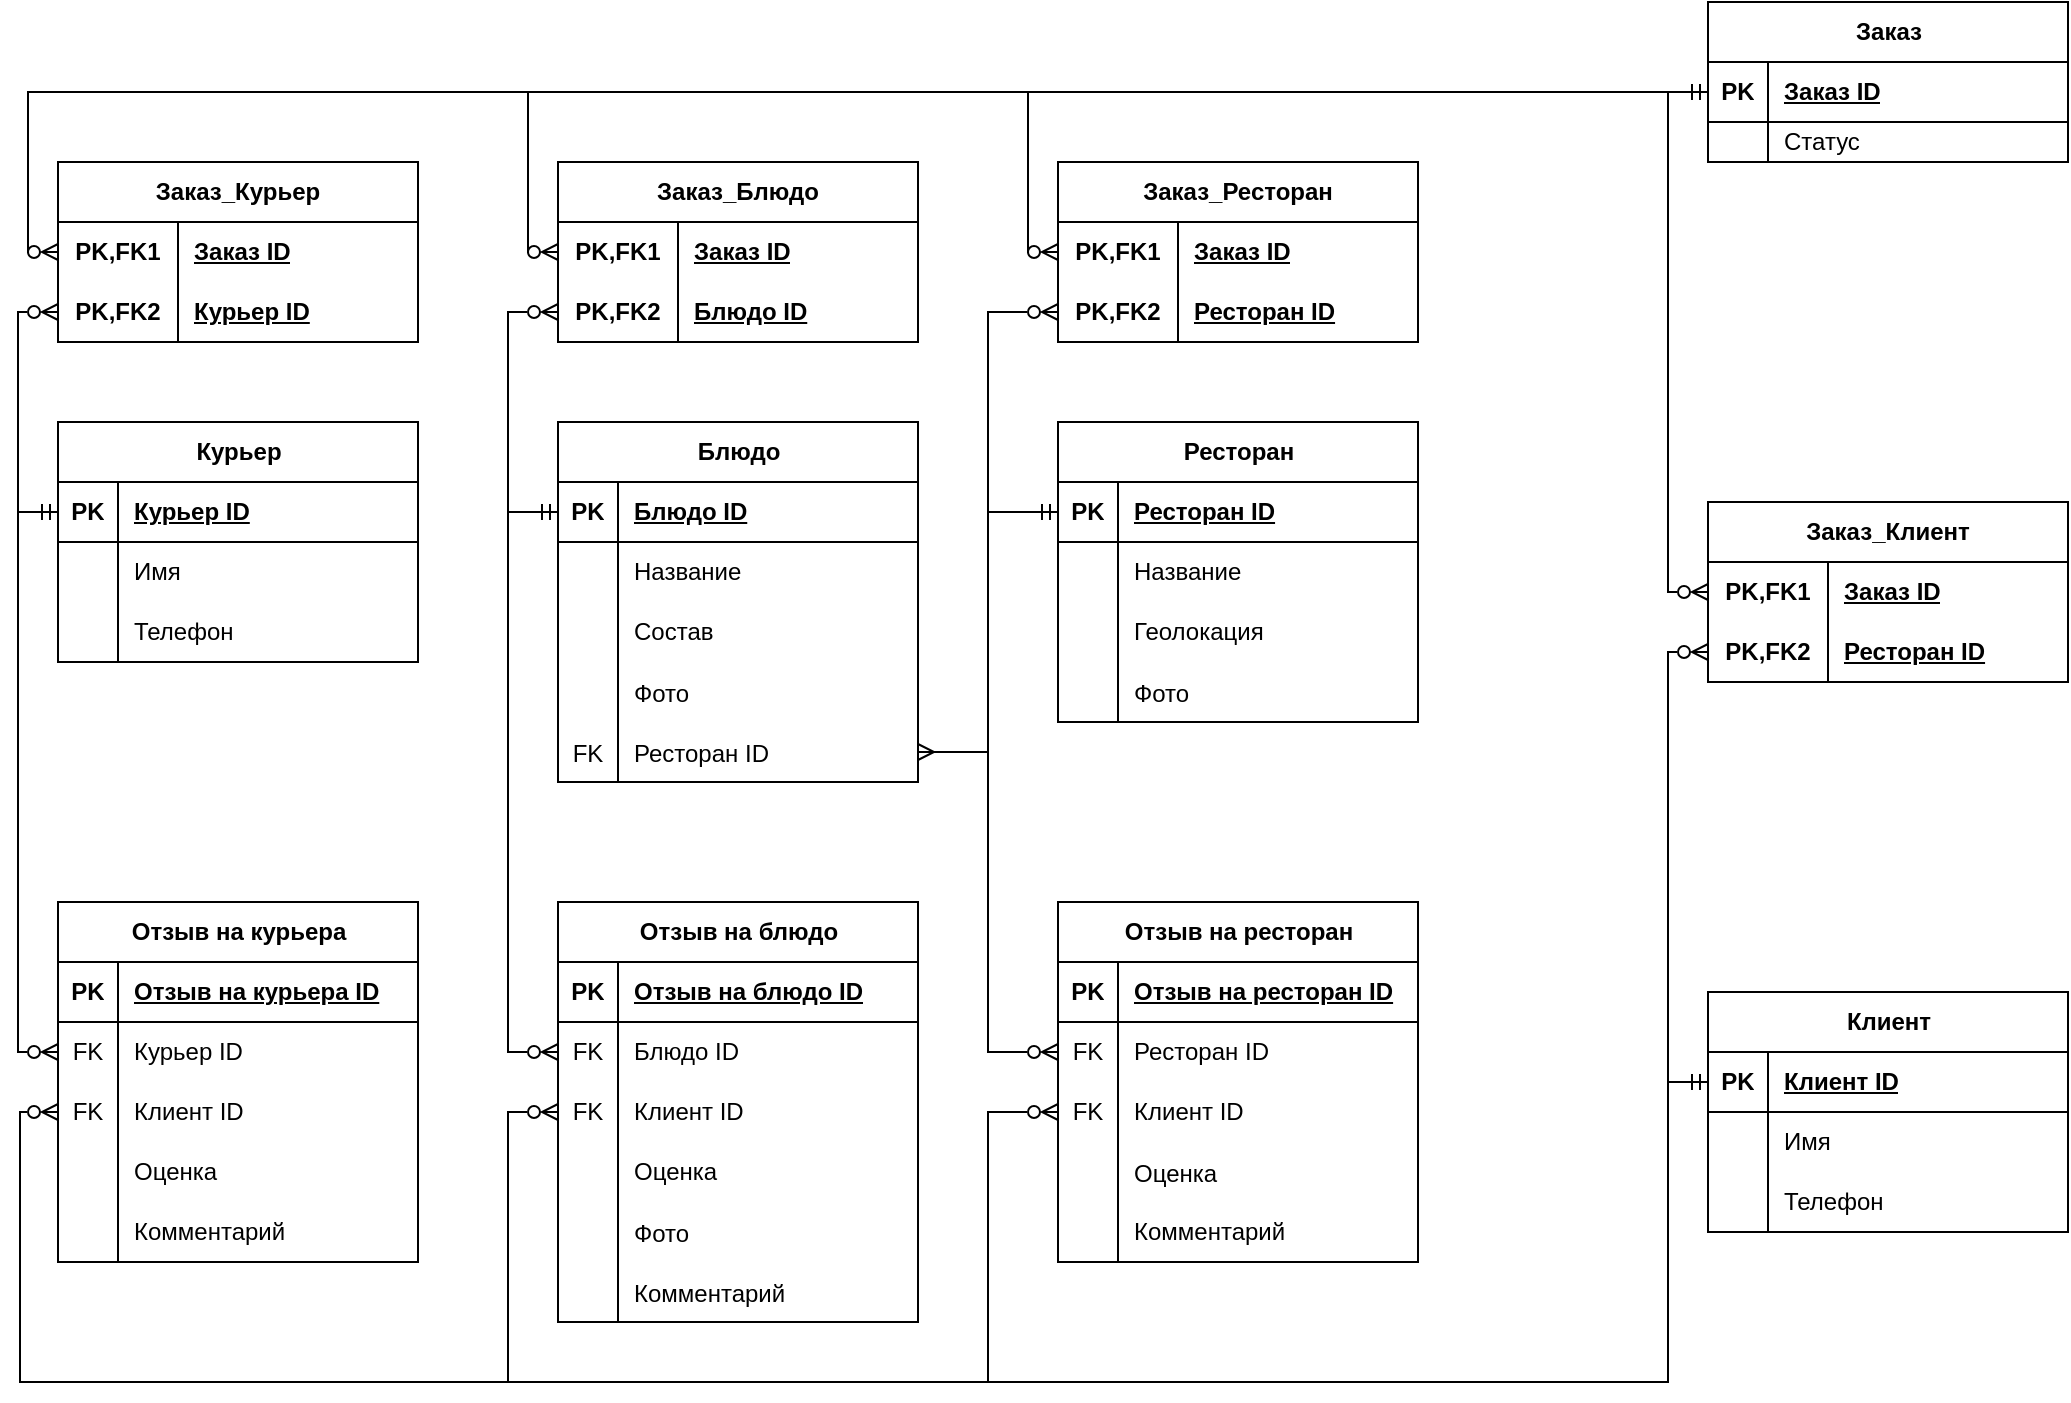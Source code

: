 <mxfile version="24.8.3">
  <diagram name="Page-1" id="Hon-2v7hIfbBx7mo5W0H">
    <mxGraphModel dx="1357" dy="696" grid="1" gridSize="10" guides="1" tooltips="1" connect="1" arrows="1" fold="1" page="1" pageScale="1" pageWidth="850" pageHeight="1100" math="0" shadow="0">
      <root>
        <mxCell id="0" />
        <mxCell id="1" parent="0" />
        <mxCell id="lwvq9yXjSeHKphYVTlio-6" style="edgeStyle=orthogonalEdgeStyle;rounded=0;orthogonalLoop=1;jettySize=auto;html=1;endArrow=ERzeroToMany;endFill=0;startArrow=ERmandOne;startFill=0;entryX=0;entryY=0.5;entryDx=0;entryDy=0;exitX=0;exitY=0.5;exitDx=0;exitDy=0;" parent="1" source="Fh8ir5fyB9EwEvUNNHdN-2" target="Fh8ir5fyB9EwEvUNNHdN-53" edge="1">
          <mxGeometry relative="1" as="geometry">
            <Array as="points">
              <mxPoint x="890" y="730" />
              <mxPoint x="890" y="880" />
              <mxPoint x="310" y="880" />
              <mxPoint x="310" y="745" />
            </Array>
          </mxGeometry>
        </mxCell>
        <mxCell id="lwvq9yXjSeHKphYVTlio-9" style="edgeStyle=orthogonalEdgeStyle;rounded=0;orthogonalLoop=1;jettySize=auto;html=1;startArrow=ERmandOne;startFill=0;endArrow=ERzeroToMany;endFill=0;entryX=0;entryY=0.5;entryDx=0;entryDy=0;exitX=0;exitY=0.5;exitDx=0;exitDy=0;" parent="1" source="Fh8ir5fyB9EwEvUNNHdN-2" target="Fh8ir5fyB9EwEvUNNHdN-105" edge="1">
          <mxGeometry relative="1" as="geometry">
            <Array as="points">
              <mxPoint x="890" y="730" />
              <mxPoint x="890" y="880" />
              <mxPoint x="66" y="880" />
              <mxPoint x="66" y="745" />
            </Array>
          </mxGeometry>
        </mxCell>
        <mxCell id="Fh8ir5fyB9EwEvUNNHdN-1" value="Клиент" style="shape=table;startSize=30;container=1;collapsible=1;childLayout=tableLayout;fixedRows=1;rowLines=0;fontStyle=1;align=center;resizeLast=1;html=1;" parent="1" vertex="1">
          <mxGeometry x="910" y="685" width="180" height="120" as="geometry">
            <mxRectangle x="320" y="720" width="80" height="30" as="alternateBounds" />
          </mxGeometry>
        </mxCell>
        <mxCell id="Fh8ir5fyB9EwEvUNNHdN-2" value="" style="shape=tableRow;horizontal=0;startSize=0;swimlaneHead=0;swimlaneBody=0;fillColor=none;collapsible=0;dropTarget=0;points=[[0,0.5],[1,0.5]];portConstraint=eastwest;top=0;left=0;right=0;bottom=1;" parent="Fh8ir5fyB9EwEvUNNHdN-1" vertex="1">
          <mxGeometry y="30" width="180" height="30" as="geometry" />
        </mxCell>
        <mxCell id="Fh8ir5fyB9EwEvUNNHdN-3" value="PK" style="shape=partialRectangle;connectable=0;fillColor=none;top=0;left=0;bottom=0;right=0;fontStyle=1;overflow=hidden;whiteSpace=wrap;html=1;" parent="Fh8ir5fyB9EwEvUNNHdN-2" vertex="1">
          <mxGeometry width="30" height="30" as="geometry">
            <mxRectangle width="30" height="30" as="alternateBounds" />
          </mxGeometry>
        </mxCell>
        <mxCell id="Fh8ir5fyB9EwEvUNNHdN-4" value="Клиент ID" style="shape=partialRectangle;connectable=0;fillColor=none;top=0;left=0;bottom=0;right=0;align=left;spacingLeft=6;fontStyle=5;overflow=hidden;whiteSpace=wrap;html=1;" parent="Fh8ir5fyB9EwEvUNNHdN-2" vertex="1">
          <mxGeometry x="30" width="150" height="30" as="geometry">
            <mxRectangle width="150" height="30" as="alternateBounds" />
          </mxGeometry>
        </mxCell>
        <mxCell id="Fh8ir5fyB9EwEvUNNHdN-8" value="" style="shape=tableRow;horizontal=0;startSize=0;swimlaneHead=0;swimlaneBody=0;fillColor=none;collapsible=0;dropTarget=0;points=[[0,0.5],[1,0.5]];portConstraint=eastwest;top=0;left=0;right=0;bottom=0;" parent="Fh8ir5fyB9EwEvUNNHdN-1" vertex="1">
          <mxGeometry y="60" width="180" height="30" as="geometry" />
        </mxCell>
        <mxCell id="Fh8ir5fyB9EwEvUNNHdN-9" value="" style="shape=partialRectangle;connectable=0;fillColor=none;top=0;left=0;bottom=0;right=0;editable=1;overflow=hidden;whiteSpace=wrap;html=1;" parent="Fh8ir5fyB9EwEvUNNHdN-8" vertex="1">
          <mxGeometry width="30" height="30" as="geometry">
            <mxRectangle width="30" height="30" as="alternateBounds" />
          </mxGeometry>
        </mxCell>
        <mxCell id="Fh8ir5fyB9EwEvUNNHdN-10" value="Имя" style="shape=partialRectangle;connectable=0;fillColor=none;top=0;left=0;bottom=0;right=0;align=left;spacingLeft=6;overflow=hidden;whiteSpace=wrap;html=1;" parent="Fh8ir5fyB9EwEvUNNHdN-8" vertex="1">
          <mxGeometry x="30" width="150" height="30" as="geometry">
            <mxRectangle width="150" height="30" as="alternateBounds" />
          </mxGeometry>
        </mxCell>
        <mxCell id="Fh8ir5fyB9EwEvUNNHdN-11" value="" style="shape=tableRow;horizontal=0;startSize=0;swimlaneHead=0;swimlaneBody=0;fillColor=none;collapsible=0;dropTarget=0;points=[[0,0.5],[1,0.5]];portConstraint=eastwest;top=0;left=0;right=0;bottom=0;" parent="Fh8ir5fyB9EwEvUNNHdN-1" vertex="1">
          <mxGeometry y="90" width="180" height="30" as="geometry" />
        </mxCell>
        <mxCell id="Fh8ir5fyB9EwEvUNNHdN-12" value="" style="shape=partialRectangle;connectable=0;fillColor=none;top=0;left=0;bottom=0;right=0;editable=1;overflow=hidden;whiteSpace=wrap;html=1;" parent="Fh8ir5fyB9EwEvUNNHdN-11" vertex="1">
          <mxGeometry width="30" height="30" as="geometry">
            <mxRectangle width="30" height="30" as="alternateBounds" />
          </mxGeometry>
        </mxCell>
        <mxCell id="Fh8ir5fyB9EwEvUNNHdN-13" value="Телефон" style="shape=partialRectangle;connectable=0;fillColor=none;top=0;left=0;bottom=0;right=0;align=left;spacingLeft=6;overflow=hidden;whiteSpace=wrap;html=1;" parent="Fh8ir5fyB9EwEvUNNHdN-11" vertex="1">
          <mxGeometry x="30" width="150" height="30" as="geometry">
            <mxRectangle width="150" height="30" as="alternateBounds" />
          </mxGeometry>
        </mxCell>
        <mxCell id="Fh8ir5fyB9EwEvUNNHdN-18" value="Заказ" style="shape=table;startSize=30;container=1;collapsible=1;childLayout=tableLayout;fixedRows=1;rowLines=0;fontStyle=1;align=center;resizeLast=1;html=1;" parent="1" vertex="1">
          <mxGeometry x="910" y="190" width="180" height="80" as="geometry">
            <mxRectangle x="320" y="720" width="80" height="30" as="alternateBounds" />
          </mxGeometry>
        </mxCell>
        <mxCell id="Fh8ir5fyB9EwEvUNNHdN-19" value="" style="shape=tableRow;horizontal=0;startSize=0;swimlaneHead=0;swimlaneBody=0;fillColor=none;collapsible=0;dropTarget=0;points=[[0,0.5],[1,0.5]];portConstraint=eastwest;top=0;left=0;right=0;bottom=1;" parent="Fh8ir5fyB9EwEvUNNHdN-18" vertex="1">
          <mxGeometry y="30" width="180" height="30" as="geometry" />
        </mxCell>
        <mxCell id="Fh8ir5fyB9EwEvUNNHdN-20" value="PK" style="shape=partialRectangle;connectable=0;fillColor=none;top=0;left=0;bottom=0;right=0;fontStyle=1;overflow=hidden;whiteSpace=wrap;html=1;" parent="Fh8ir5fyB9EwEvUNNHdN-19" vertex="1">
          <mxGeometry width="30" height="30" as="geometry">
            <mxRectangle width="30" height="30" as="alternateBounds" />
          </mxGeometry>
        </mxCell>
        <mxCell id="Fh8ir5fyB9EwEvUNNHdN-21" value="Заказ ID" style="shape=partialRectangle;connectable=0;fillColor=none;top=0;left=0;bottom=0;right=0;align=left;spacingLeft=6;fontStyle=5;overflow=hidden;whiteSpace=wrap;html=1;" parent="Fh8ir5fyB9EwEvUNNHdN-19" vertex="1">
          <mxGeometry x="30" width="150" height="30" as="geometry">
            <mxRectangle width="150" height="30" as="alternateBounds" />
          </mxGeometry>
        </mxCell>
        <mxCell id="Fh8ir5fyB9EwEvUNNHdN-25" value="" style="shape=tableRow;horizontal=0;startSize=0;swimlaneHead=0;swimlaneBody=0;fillColor=none;collapsible=0;dropTarget=0;points=[[0,0.5],[1,0.5]];portConstraint=eastwest;top=0;left=0;right=0;bottom=0;" parent="Fh8ir5fyB9EwEvUNNHdN-18" vertex="1">
          <mxGeometry y="60" width="180" height="20" as="geometry" />
        </mxCell>
        <mxCell id="Fh8ir5fyB9EwEvUNNHdN-26" value="" style="shape=partialRectangle;connectable=0;fillColor=none;top=0;left=0;bottom=0;right=0;editable=1;overflow=hidden;whiteSpace=wrap;html=1;" parent="Fh8ir5fyB9EwEvUNNHdN-25" vertex="1">
          <mxGeometry width="30" height="20" as="geometry">
            <mxRectangle width="30" height="20" as="alternateBounds" />
          </mxGeometry>
        </mxCell>
        <mxCell id="Fh8ir5fyB9EwEvUNNHdN-27" value="Статус" style="shape=partialRectangle;connectable=0;fillColor=none;top=0;left=0;bottom=0;right=0;align=left;spacingLeft=6;overflow=hidden;whiteSpace=wrap;html=1;" parent="Fh8ir5fyB9EwEvUNNHdN-25" vertex="1">
          <mxGeometry x="30" width="150" height="20" as="geometry">
            <mxRectangle width="150" height="20" as="alternateBounds" />
          </mxGeometry>
        </mxCell>
        <mxCell id="lwvq9yXjSeHKphYVTlio-4" style="edgeStyle=orthogonalEdgeStyle;rounded=0;orthogonalLoop=1;jettySize=auto;html=1;startArrow=ERmandOne;startFill=0;endArrow=ERzeroToMany;endFill=0;exitX=0;exitY=0.5;exitDx=0;exitDy=0;entryX=0;entryY=0.5;entryDx=0;entryDy=0;" parent="1" source="Fh8ir5fyB9EwEvUNNHdN-33" target="Fh8ir5fyB9EwEvUNNHdN-50" edge="1">
          <mxGeometry relative="1" as="geometry">
            <Array as="points">
              <mxPoint x="310" y="445" />
              <mxPoint x="310" y="715" />
            </Array>
          </mxGeometry>
        </mxCell>
        <mxCell id="Fh8ir5fyB9EwEvUNNHdN-32" value="Блюдо" style="shape=table;startSize=30;container=1;collapsible=1;childLayout=tableLayout;fixedRows=1;rowLines=0;fontStyle=1;align=center;resizeLast=1;html=1;" parent="1" vertex="1">
          <mxGeometry x="335" y="400" width="180" height="180" as="geometry" />
        </mxCell>
        <mxCell id="Fh8ir5fyB9EwEvUNNHdN-33" value="" style="shape=tableRow;horizontal=0;startSize=0;swimlaneHead=0;swimlaneBody=0;fillColor=none;collapsible=0;dropTarget=0;points=[[0,0.5],[1,0.5]];portConstraint=eastwest;top=0;left=0;right=0;bottom=1;" parent="Fh8ir5fyB9EwEvUNNHdN-32" vertex="1">
          <mxGeometry y="30" width="180" height="30" as="geometry" />
        </mxCell>
        <mxCell id="Fh8ir5fyB9EwEvUNNHdN-34" value="PK" style="shape=partialRectangle;connectable=0;fillColor=none;top=0;left=0;bottom=0;right=0;fontStyle=1;overflow=hidden;whiteSpace=wrap;html=1;" parent="Fh8ir5fyB9EwEvUNNHdN-33" vertex="1">
          <mxGeometry width="30" height="30" as="geometry">
            <mxRectangle width="30" height="30" as="alternateBounds" />
          </mxGeometry>
        </mxCell>
        <mxCell id="Fh8ir5fyB9EwEvUNNHdN-35" value="Блюдо ID" style="shape=partialRectangle;connectable=0;fillColor=none;top=0;left=0;bottom=0;right=0;align=left;spacingLeft=6;fontStyle=5;overflow=hidden;whiteSpace=wrap;html=1;" parent="Fh8ir5fyB9EwEvUNNHdN-33" vertex="1">
          <mxGeometry x="30" width="150" height="30" as="geometry">
            <mxRectangle width="150" height="30" as="alternateBounds" />
          </mxGeometry>
        </mxCell>
        <mxCell id="Fh8ir5fyB9EwEvUNNHdN-36" value="" style="shape=tableRow;horizontal=0;startSize=0;swimlaneHead=0;swimlaneBody=0;fillColor=none;collapsible=0;dropTarget=0;points=[[0,0.5],[1,0.5]];portConstraint=eastwest;top=0;left=0;right=0;bottom=0;" parent="Fh8ir5fyB9EwEvUNNHdN-32" vertex="1">
          <mxGeometry y="60" width="180" height="30" as="geometry" />
        </mxCell>
        <mxCell id="Fh8ir5fyB9EwEvUNNHdN-37" value="" style="shape=partialRectangle;connectable=0;fillColor=none;top=0;left=0;bottom=0;right=0;editable=1;overflow=hidden;whiteSpace=wrap;html=1;" parent="Fh8ir5fyB9EwEvUNNHdN-36" vertex="1">
          <mxGeometry width="30" height="30" as="geometry">
            <mxRectangle width="30" height="30" as="alternateBounds" />
          </mxGeometry>
        </mxCell>
        <mxCell id="Fh8ir5fyB9EwEvUNNHdN-38" value="Название" style="shape=partialRectangle;connectable=0;fillColor=none;top=0;left=0;bottom=0;right=0;align=left;spacingLeft=6;overflow=hidden;whiteSpace=wrap;html=1;" parent="Fh8ir5fyB9EwEvUNNHdN-36" vertex="1">
          <mxGeometry x="30" width="150" height="30" as="geometry">
            <mxRectangle width="150" height="30" as="alternateBounds" />
          </mxGeometry>
        </mxCell>
        <mxCell id="Fh8ir5fyB9EwEvUNNHdN-39" value="" style="shape=tableRow;horizontal=0;startSize=0;swimlaneHead=0;swimlaneBody=0;fillColor=none;collapsible=0;dropTarget=0;points=[[0,0.5],[1,0.5]];portConstraint=eastwest;top=0;left=0;right=0;bottom=0;" parent="Fh8ir5fyB9EwEvUNNHdN-32" vertex="1">
          <mxGeometry y="90" width="180" height="30" as="geometry" />
        </mxCell>
        <mxCell id="Fh8ir5fyB9EwEvUNNHdN-40" value="" style="shape=partialRectangle;connectable=0;fillColor=none;top=0;left=0;bottom=0;right=0;editable=1;overflow=hidden;whiteSpace=wrap;html=1;" parent="Fh8ir5fyB9EwEvUNNHdN-39" vertex="1">
          <mxGeometry width="30" height="30" as="geometry">
            <mxRectangle width="30" height="30" as="alternateBounds" />
          </mxGeometry>
        </mxCell>
        <mxCell id="Fh8ir5fyB9EwEvUNNHdN-41" value="Состав" style="shape=partialRectangle;connectable=0;fillColor=none;top=0;left=0;bottom=0;right=0;align=left;spacingLeft=6;overflow=hidden;whiteSpace=wrap;html=1;" parent="Fh8ir5fyB9EwEvUNNHdN-39" vertex="1">
          <mxGeometry x="30" width="150" height="30" as="geometry">
            <mxRectangle width="150" height="30" as="alternateBounds" />
          </mxGeometry>
        </mxCell>
        <mxCell id="lwvq9yXjSeHKphYVTlio-14" value="" style="shape=tableRow;horizontal=0;startSize=0;swimlaneHead=0;swimlaneBody=0;fillColor=none;collapsible=0;dropTarget=0;points=[[0,0.5],[1,0.5]];portConstraint=eastwest;top=0;left=0;right=0;bottom=0;" parent="Fh8ir5fyB9EwEvUNNHdN-32" vertex="1">
          <mxGeometry y="120" width="180" height="30" as="geometry" />
        </mxCell>
        <mxCell id="lwvq9yXjSeHKphYVTlio-15" value="" style="shape=partialRectangle;connectable=0;fillColor=none;top=0;left=0;bottom=0;right=0;editable=1;overflow=hidden;" parent="lwvq9yXjSeHKphYVTlio-14" vertex="1">
          <mxGeometry width="30" height="30" as="geometry">
            <mxRectangle width="30" height="30" as="alternateBounds" />
          </mxGeometry>
        </mxCell>
        <mxCell id="lwvq9yXjSeHKphYVTlio-16" value="Фото" style="shape=partialRectangle;connectable=0;fillColor=none;top=0;left=0;bottom=0;right=0;align=left;spacingLeft=6;overflow=hidden;" parent="lwvq9yXjSeHKphYVTlio-14" vertex="1">
          <mxGeometry x="30" width="150" height="30" as="geometry">
            <mxRectangle width="150" height="30" as="alternateBounds" />
          </mxGeometry>
        </mxCell>
        <mxCell id="Fh8ir5fyB9EwEvUNNHdN-117" value="" style="shape=tableRow;horizontal=0;startSize=0;swimlaneHead=0;swimlaneBody=0;fillColor=none;collapsible=0;dropTarget=0;points=[[0,0.5],[1,0.5]];portConstraint=eastwest;top=0;left=0;right=0;bottom=0;" parent="Fh8ir5fyB9EwEvUNNHdN-32" vertex="1">
          <mxGeometry y="150" width="180" height="30" as="geometry" />
        </mxCell>
        <mxCell id="Fh8ir5fyB9EwEvUNNHdN-118" value="FK" style="shape=partialRectangle;connectable=0;fillColor=none;top=0;left=0;bottom=0;right=0;editable=1;overflow=hidden;" parent="Fh8ir5fyB9EwEvUNNHdN-117" vertex="1">
          <mxGeometry width="30" height="30" as="geometry">
            <mxRectangle width="30" height="30" as="alternateBounds" />
          </mxGeometry>
        </mxCell>
        <mxCell id="Fh8ir5fyB9EwEvUNNHdN-119" value="Ресторан ID" style="shape=partialRectangle;connectable=0;fillColor=none;top=0;left=0;bottom=0;right=0;align=left;spacingLeft=6;overflow=hidden;" parent="Fh8ir5fyB9EwEvUNNHdN-117" vertex="1">
          <mxGeometry x="30" width="150" height="30" as="geometry">
            <mxRectangle width="150" height="30" as="alternateBounds" />
          </mxGeometry>
        </mxCell>
        <mxCell id="Fh8ir5fyB9EwEvUNNHdN-46" value="Отзыв на блюдо" style="shape=table;startSize=30;container=1;collapsible=1;childLayout=tableLayout;fixedRows=1;rowLines=0;fontStyle=1;align=center;resizeLast=1;html=1;" parent="1" vertex="1">
          <mxGeometry x="335" y="640" width="180" height="210" as="geometry" />
        </mxCell>
        <mxCell id="Fh8ir5fyB9EwEvUNNHdN-47" value="" style="shape=tableRow;horizontal=0;startSize=0;swimlaneHead=0;swimlaneBody=0;fillColor=none;collapsible=0;dropTarget=0;points=[[0,0.5],[1,0.5]];portConstraint=eastwest;top=0;left=0;right=0;bottom=1;" parent="Fh8ir5fyB9EwEvUNNHdN-46" vertex="1">
          <mxGeometry y="30" width="180" height="30" as="geometry" />
        </mxCell>
        <mxCell id="Fh8ir5fyB9EwEvUNNHdN-48" value="PK" style="shape=partialRectangle;connectable=0;fillColor=none;top=0;left=0;bottom=0;right=0;fontStyle=1;overflow=hidden;whiteSpace=wrap;html=1;" parent="Fh8ir5fyB9EwEvUNNHdN-47" vertex="1">
          <mxGeometry width="30" height="30" as="geometry">
            <mxRectangle width="30" height="30" as="alternateBounds" />
          </mxGeometry>
        </mxCell>
        <mxCell id="Fh8ir5fyB9EwEvUNNHdN-49" value="Отзыв на блюдо ID" style="shape=partialRectangle;connectable=0;fillColor=none;top=0;left=0;bottom=0;right=0;align=left;spacingLeft=6;fontStyle=5;overflow=hidden;whiteSpace=wrap;html=1;" parent="Fh8ir5fyB9EwEvUNNHdN-47" vertex="1">
          <mxGeometry x="30" width="150" height="30" as="geometry">
            <mxRectangle width="150" height="30" as="alternateBounds" />
          </mxGeometry>
        </mxCell>
        <mxCell id="Fh8ir5fyB9EwEvUNNHdN-50" value="" style="shape=tableRow;horizontal=0;startSize=0;swimlaneHead=0;swimlaneBody=0;fillColor=none;collapsible=0;dropTarget=0;points=[[0,0.5],[1,0.5]];portConstraint=eastwest;top=0;left=0;right=0;bottom=0;" parent="Fh8ir5fyB9EwEvUNNHdN-46" vertex="1">
          <mxGeometry y="60" width="180" height="30" as="geometry" />
        </mxCell>
        <mxCell id="Fh8ir5fyB9EwEvUNNHdN-51" value="FK" style="shape=partialRectangle;connectable=0;fillColor=none;top=0;left=0;bottom=0;right=0;editable=1;overflow=hidden;whiteSpace=wrap;html=1;" parent="Fh8ir5fyB9EwEvUNNHdN-50" vertex="1">
          <mxGeometry width="30" height="30" as="geometry">
            <mxRectangle width="30" height="30" as="alternateBounds" />
          </mxGeometry>
        </mxCell>
        <mxCell id="Fh8ir5fyB9EwEvUNNHdN-52" value="Блюдо ID" style="shape=partialRectangle;connectable=0;fillColor=none;top=0;left=0;bottom=0;right=0;align=left;spacingLeft=6;overflow=hidden;whiteSpace=wrap;html=1;" parent="Fh8ir5fyB9EwEvUNNHdN-50" vertex="1">
          <mxGeometry x="30" width="150" height="30" as="geometry">
            <mxRectangle width="150" height="30" as="alternateBounds" />
          </mxGeometry>
        </mxCell>
        <mxCell id="Fh8ir5fyB9EwEvUNNHdN-53" value="" style="shape=tableRow;horizontal=0;startSize=0;swimlaneHead=0;swimlaneBody=0;fillColor=none;collapsible=0;dropTarget=0;points=[[0,0.5],[1,0.5]];portConstraint=eastwest;top=0;left=0;right=0;bottom=0;" parent="Fh8ir5fyB9EwEvUNNHdN-46" vertex="1">
          <mxGeometry y="90" width="180" height="30" as="geometry" />
        </mxCell>
        <mxCell id="Fh8ir5fyB9EwEvUNNHdN-54" value="FK" style="shape=partialRectangle;connectable=0;fillColor=none;top=0;left=0;bottom=0;right=0;editable=1;overflow=hidden;whiteSpace=wrap;html=1;" parent="Fh8ir5fyB9EwEvUNNHdN-53" vertex="1">
          <mxGeometry width="30" height="30" as="geometry">
            <mxRectangle width="30" height="30" as="alternateBounds" />
          </mxGeometry>
        </mxCell>
        <mxCell id="Fh8ir5fyB9EwEvUNNHdN-55" value="Клиент ID" style="shape=partialRectangle;connectable=0;fillColor=none;top=0;left=0;bottom=0;right=0;align=left;spacingLeft=6;overflow=hidden;whiteSpace=wrap;html=1;" parent="Fh8ir5fyB9EwEvUNNHdN-53" vertex="1">
          <mxGeometry x="30" width="150" height="30" as="geometry">
            <mxRectangle width="150" height="30" as="alternateBounds" />
          </mxGeometry>
        </mxCell>
        <mxCell id="Fh8ir5fyB9EwEvUNNHdN-56" value="" style="shape=tableRow;horizontal=0;startSize=0;swimlaneHead=0;swimlaneBody=0;fillColor=none;collapsible=0;dropTarget=0;points=[[0,0.5],[1,0.5]];portConstraint=eastwest;top=0;left=0;right=0;bottom=0;" parent="Fh8ir5fyB9EwEvUNNHdN-46" vertex="1">
          <mxGeometry y="120" width="180" height="30" as="geometry" />
        </mxCell>
        <mxCell id="Fh8ir5fyB9EwEvUNNHdN-57" value="" style="shape=partialRectangle;connectable=0;fillColor=none;top=0;left=0;bottom=0;right=0;editable=1;overflow=hidden;whiteSpace=wrap;html=1;" parent="Fh8ir5fyB9EwEvUNNHdN-56" vertex="1">
          <mxGeometry width="30" height="30" as="geometry">
            <mxRectangle width="30" height="30" as="alternateBounds" />
          </mxGeometry>
        </mxCell>
        <mxCell id="Fh8ir5fyB9EwEvUNNHdN-58" value="Оценка" style="shape=partialRectangle;connectable=0;fillColor=none;top=0;left=0;bottom=0;right=0;align=left;spacingLeft=6;overflow=hidden;whiteSpace=wrap;html=1;" parent="Fh8ir5fyB9EwEvUNNHdN-56" vertex="1">
          <mxGeometry x="30" width="150" height="30" as="geometry">
            <mxRectangle width="150" height="30" as="alternateBounds" />
          </mxGeometry>
        </mxCell>
        <mxCell id="lwvq9yXjSeHKphYVTlio-23" value="" style="shape=tableRow;horizontal=0;startSize=0;swimlaneHead=0;swimlaneBody=0;fillColor=none;collapsible=0;dropTarget=0;points=[[0,0.5],[1,0.5]];portConstraint=eastwest;top=0;left=0;right=0;bottom=0;" parent="Fh8ir5fyB9EwEvUNNHdN-46" vertex="1">
          <mxGeometry y="150" width="180" height="30" as="geometry" />
        </mxCell>
        <mxCell id="lwvq9yXjSeHKphYVTlio-24" value="" style="shape=partialRectangle;connectable=0;fillColor=none;top=0;left=0;bottom=0;right=0;editable=1;overflow=hidden;" parent="lwvq9yXjSeHKphYVTlio-23" vertex="1">
          <mxGeometry width="30" height="30" as="geometry">
            <mxRectangle width="30" height="30" as="alternateBounds" />
          </mxGeometry>
        </mxCell>
        <mxCell id="lwvq9yXjSeHKphYVTlio-25" value="Фото" style="shape=partialRectangle;connectable=0;fillColor=none;top=0;left=0;bottom=0;right=0;align=left;spacingLeft=6;overflow=hidden;" parent="lwvq9yXjSeHKphYVTlio-23" vertex="1">
          <mxGeometry x="30" width="150" height="30" as="geometry">
            <mxRectangle width="150" height="30" as="alternateBounds" />
          </mxGeometry>
        </mxCell>
        <mxCell id="Fh8ir5fyB9EwEvUNNHdN-113" value="" style="shape=tableRow;horizontal=0;startSize=0;swimlaneHead=0;swimlaneBody=0;fillColor=none;collapsible=0;dropTarget=0;points=[[0,0.5],[1,0.5]];portConstraint=eastwest;top=0;left=0;right=0;bottom=0;" parent="Fh8ir5fyB9EwEvUNNHdN-46" vertex="1">
          <mxGeometry y="180" width="180" height="30" as="geometry" />
        </mxCell>
        <mxCell id="Fh8ir5fyB9EwEvUNNHdN-114" value="" style="shape=partialRectangle;connectable=0;fillColor=none;top=0;left=0;bottom=0;right=0;editable=1;overflow=hidden;" parent="Fh8ir5fyB9EwEvUNNHdN-113" vertex="1">
          <mxGeometry width="30" height="30" as="geometry">
            <mxRectangle width="30" height="30" as="alternateBounds" />
          </mxGeometry>
        </mxCell>
        <mxCell id="Fh8ir5fyB9EwEvUNNHdN-115" value="Комментарий" style="shape=partialRectangle;connectable=0;fillColor=none;top=0;left=0;bottom=0;right=0;align=left;spacingLeft=6;overflow=hidden;" parent="Fh8ir5fyB9EwEvUNNHdN-113" vertex="1">
          <mxGeometry x="30" width="150" height="30" as="geometry">
            <mxRectangle width="150" height="30" as="alternateBounds" />
          </mxGeometry>
        </mxCell>
        <mxCell id="Fh8ir5fyB9EwEvUNNHdN-59" value="Ресторан" style="shape=table;startSize=30;container=1;collapsible=1;childLayout=tableLayout;fixedRows=1;rowLines=0;fontStyle=1;align=center;resizeLast=1;html=1;" parent="1" vertex="1">
          <mxGeometry x="585" y="400" width="180" height="150" as="geometry" />
        </mxCell>
        <mxCell id="Fh8ir5fyB9EwEvUNNHdN-60" value="" style="shape=tableRow;horizontal=0;startSize=0;swimlaneHead=0;swimlaneBody=0;fillColor=none;collapsible=0;dropTarget=0;points=[[0,0.5],[1,0.5]];portConstraint=eastwest;top=0;left=0;right=0;bottom=1;" parent="Fh8ir5fyB9EwEvUNNHdN-59" vertex="1">
          <mxGeometry y="30" width="180" height="30" as="geometry" />
        </mxCell>
        <mxCell id="Fh8ir5fyB9EwEvUNNHdN-61" value="PK" style="shape=partialRectangle;connectable=0;fillColor=none;top=0;left=0;bottom=0;right=0;fontStyle=1;overflow=hidden;whiteSpace=wrap;html=1;" parent="Fh8ir5fyB9EwEvUNNHdN-60" vertex="1">
          <mxGeometry width="30" height="30" as="geometry">
            <mxRectangle width="30" height="30" as="alternateBounds" />
          </mxGeometry>
        </mxCell>
        <mxCell id="Fh8ir5fyB9EwEvUNNHdN-62" value="Ресторан ID" style="shape=partialRectangle;connectable=0;fillColor=none;top=0;left=0;bottom=0;right=0;align=left;spacingLeft=6;fontStyle=5;overflow=hidden;whiteSpace=wrap;html=1;" parent="Fh8ir5fyB9EwEvUNNHdN-60" vertex="1">
          <mxGeometry x="30" width="150" height="30" as="geometry">
            <mxRectangle width="150" height="30" as="alternateBounds" />
          </mxGeometry>
        </mxCell>
        <mxCell id="Fh8ir5fyB9EwEvUNNHdN-63" value="" style="shape=tableRow;horizontal=0;startSize=0;swimlaneHead=0;swimlaneBody=0;fillColor=none;collapsible=0;dropTarget=0;points=[[0,0.5],[1,0.5]];portConstraint=eastwest;top=0;left=0;right=0;bottom=0;" parent="Fh8ir5fyB9EwEvUNNHdN-59" vertex="1">
          <mxGeometry y="60" width="180" height="30" as="geometry" />
        </mxCell>
        <mxCell id="Fh8ir5fyB9EwEvUNNHdN-64" value="" style="shape=partialRectangle;connectable=0;fillColor=none;top=0;left=0;bottom=0;right=0;editable=1;overflow=hidden;whiteSpace=wrap;html=1;" parent="Fh8ir5fyB9EwEvUNNHdN-63" vertex="1">
          <mxGeometry width="30" height="30" as="geometry">
            <mxRectangle width="30" height="30" as="alternateBounds" />
          </mxGeometry>
        </mxCell>
        <mxCell id="Fh8ir5fyB9EwEvUNNHdN-65" value="Название" style="shape=partialRectangle;connectable=0;fillColor=none;top=0;left=0;bottom=0;right=0;align=left;spacingLeft=6;overflow=hidden;whiteSpace=wrap;html=1;" parent="Fh8ir5fyB9EwEvUNNHdN-63" vertex="1">
          <mxGeometry x="30" width="150" height="30" as="geometry">
            <mxRectangle width="150" height="30" as="alternateBounds" />
          </mxGeometry>
        </mxCell>
        <mxCell id="Fh8ir5fyB9EwEvUNNHdN-66" value="" style="shape=tableRow;horizontal=0;startSize=0;swimlaneHead=0;swimlaneBody=0;fillColor=none;collapsible=0;dropTarget=0;points=[[0,0.5],[1,0.5]];portConstraint=eastwest;top=0;left=0;right=0;bottom=0;" parent="Fh8ir5fyB9EwEvUNNHdN-59" vertex="1">
          <mxGeometry y="90" width="180" height="30" as="geometry" />
        </mxCell>
        <mxCell id="Fh8ir5fyB9EwEvUNNHdN-67" value="" style="shape=partialRectangle;connectable=0;fillColor=none;top=0;left=0;bottom=0;right=0;editable=1;overflow=hidden;whiteSpace=wrap;html=1;" parent="Fh8ir5fyB9EwEvUNNHdN-66" vertex="1">
          <mxGeometry width="30" height="30" as="geometry">
            <mxRectangle width="30" height="30" as="alternateBounds" />
          </mxGeometry>
        </mxCell>
        <mxCell id="Fh8ir5fyB9EwEvUNNHdN-68" value="Геолокация" style="shape=partialRectangle;connectable=0;fillColor=none;top=0;left=0;bottom=0;right=0;align=left;spacingLeft=6;overflow=hidden;whiteSpace=wrap;html=1;" parent="Fh8ir5fyB9EwEvUNNHdN-66" vertex="1">
          <mxGeometry x="30" width="150" height="30" as="geometry">
            <mxRectangle width="150" height="30" as="alternateBounds" />
          </mxGeometry>
        </mxCell>
        <mxCell id="lwvq9yXjSeHKphYVTlio-20" value="" style="shape=tableRow;horizontal=0;startSize=0;swimlaneHead=0;swimlaneBody=0;fillColor=none;collapsible=0;dropTarget=0;points=[[0,0.5],[1,0.5]];portConstraint=eastwest;top=0;left=0;right=0;bottom=0;" parent="Fh8ir5fyB9EwEvUNNHdN-59" vertex="1">
          <mxGeometry y="120" width="180" height="30" as="geometry" />
        </mxCell>
        <mxCell id="lwvq9yXjSeHKphYVTlio-21" value="" style="shape=partialRectangle;connectable=0;fillColor=none;top=0;left=0;bottom=0;right=0;editable=1;overflow=hidden;" parent="lwvq9yXjSeHKphYVTlio-20" vertex="1">
          <mxGeometry width="30" height="30" as="geometry">
            <mxRectangle width="30" height="30" as="alternateBounds" />
          </mxGeometry>
        </mxCell>
        <mxCell id="lwvq9yXjSeHKphYVTlio-22" value="Фото" style="shape=partialRectangle;connectable=0;fillColor=none;top=0;left=0;bottom=0;right=0;align=left;spacingLeft=6;overflow=hidden;" parent="lwvq9yXjSeHKphYVTlio-20" vertex="1">
          <mxGeometry x="30" width="150" height="30" as="geometry">
            <mxRectangle width="150" height="30" as="alternateBounds" />
          </mxGeometry>
        </mxCell>
        <mxCell id="Fh8ir5fyB9EwEvUNNHdN-72" value="Отзыв на ресторан" style="shape=table;startSize=30;container=1;collapsible=1;childLayout=tableLayout;fixedRows=1;rowLines=0;fontStyle=1;align=center;resizeLast=1;html=1;" parent="1" vertex="1">
          <mxGeometry x="585" y="640" width="180" height="180" as="geometry" />
        </mxCell>
        <mxCell id="Fh8ir5fyB9EwEvUNNHdN-73" value="" style="shape=tableRow;horizontal=0;startSize=0;swimlaneHead=0;swimlaneBody=0;fillColor=none;collapsible=0;dropTarget=0;points=[[0,0.5],[1,0.5]];portConstraint=eastwest;top=0;left=0;right=0;bottom=1;" parent="Fh8ir5fyB9EwEvUNNHdN-72" vertex="1">
          <mxGeometry y="30" width="180" height="30" as="geometry" />
        </mxCell>
        <mxCell id="Fh8ir5fyB9EwEvUNNHdN-74" value="PK" style="shape=partialRectangle;connectable=0;fillColor=none;top=0;left=0;bottom=0;right=0;fontStyle=1;overflow=hidden;whiteSpace=wrap;html=1;" parent="Fh8ir5fyB9EwEvUNNHdN-73" vertex="1">
          <mxGeometry width="30" height="30" as="geometry">
            <mxRectangle width="30" height="30" as="alternateBounds" />
          </mxGeometry>
        </mxCell>
        <mxCell id="Fh8ir5fyB9EwEvUNNHdN-75" value="&lt;span style=&quot;text-align: center; text-wrap: nowrap;&quot;&gt;Отзыв на ресторан ID&lt;/span&gt;" style="shape=partialRectangle;connectable=0;fillColor=none;top=0;left=0;bottom=0;right=0;align=left;spacingLeft=6;fontStyle=5;overflow=hidden;whiteSpace=wrap;html=1;" parent="Fh8ir5fyB9EwEvUNNHdN-73" vertex="1">
          <mxGeometry x="30" width="150" height="30" as="geometry">
            <mxRectangle width="150" height="30" as="alternateBounds" />
          </mxGeometry>
        </mxCell>
        <mxCell id="Fh8ir5fyB9EwEvUNNHdN-76" value="" style="shape=tableRow;horizontal=0;startSize=0;swimlaneHead=0;swimlaneBody=0;fillColor=none;collapsible=0;dropTarget=0;points=[[0,0.5],[1,0.5]];portConstraint=eastwest;top=0;left=0;right=0;bottom=0;" parent="Fh8ir5fyB9EwEvUNNHdN-72" vertex="1">
          <mxGeometry y="60" width="180" height="30" as="geometry" />
        </mxCell>
        <mxCell id="Fh8ir5fyB9EwEvUNNHdN-77" value="FK" style="shape=partialRectangle;connectable=0;fillColor=none;top=0;left=0;bottom=0;right=0;editable=1;overflow=hidden;whiteSpace=wrap;html=1;" parent="Fh8ir5fyB9EwEvUNNHdN-76" vertex="1">
          <mxGeometry width="30" height="30" as="geometry">
            <mxRectangle width="30" height="30" as="alternateBounds" />
          </mxGeometry>
        </mxCell>
        <mxCell id="Fh8ir5fyB9EwEvUNNHdN-78" value="Ресторан ID" style="shape=partialRectangle;connectable=0;fillColor=none;top=0;left=0;bottom=0;right=0;align=left;spacingLeft=6;overflow=hidden;whiteSpace=wrap;html=1;" parent="Fh8ir5fyB9EwEvUNNHdN-76" vertex="1">
          <mxGeometry x="30" width="150" height="30" as="geometry">
            <mxRectangle width="150" height="30" as="alternateBounds" />
          </mxGeometry>
        </mxCell>
        <mxCell id="Fh8ir5fyB9EwEvUNNHdN-79" value="" style="shape=tableRow;horizontal=0;startSize=0;swimlaneHead=0;swimlaneBody=0;fillColor=none;collapsible=0;dropTarget=0;points=[[0,0.5],[1,0.5]];portConstraint=eastwest;top=0;left=0;right=0;bottom=0;" parent="Fh8ir5fyB9EwEvUNNHdN-72" vertex="1">
          <mxGeometry y="90" width="180" height="30" as="geometry" />
        </mxCell>
        <mxCell id="Fh8ir5fyB9EwEvUNNHdN-80" value="FK" style="shape=partialRectangle;connectable=0;fillColor=none;top=0;left=0;bottom=0;right=0;editable=1;overflow=hidden;whiteSpace=wrap;html=1;" parent="Fh8ir5fyB9EwEvUNNHdN-79" vertex="1">
          <mxGeometry width="30" height="30" as="geometry">
            <mxRectangle width="30" height="30" as="alternateBounds" />
          </mxGeometry>
        </mxCell>
        <mxCell id="Fh8ir5fyB9EwEvUNNHdN-81" value="Клиент ID" style="shape=partialRectangle;connectable=0;fillColor=none;top=0;left=0;bottom=0;right=0;align=left;spacingLeft=6;overflow=hidden;whiteSpace=wrap;html=1;" parent="Fh8ir5fyB9EwEvUNNHdN-79" vertex="1">
          <mxGeometry x="30" width="150" height="30" as="geometry">
            <mxRectangle width="150" height="30" as="alternateBounds" />
          </mxGeometry>
        </mxCell>
        <mxCell id="Fh8ir5fyB9EwEvUNNHdN-136" value="" style="shape=tableRow;horizontal=0;startSize=0;swimlaneHead=0;swimlaneBody=0;fillColor=none;collapsible=0;dropTarget=0;points=[[0,0.5],[1,0.5]];portConstraint=eastwest;top=0;left=0;right=0;bottom=0;" parent="Fh8ir5fyB9EwEvUNNHdN-72" vertex="1">
          <mxGeometry y="120" width="180" height="30" as="geometry" />
        </mxCell>
        <mxCell id="Fh8ir5fyB9EwEvUNNHdN-137" value="" style="shape=partialRectangle;connectable=0;fillColor=none;top=0;left=0;bottom=0;right=0;editable=1;overflow=hidden;" parent="Fh8ir5fyB9EwEvUNNHdN-136" vertex="1">
          <mxGeometry width="30" height="30" as="geometry">
            <mxRectangle width="30" height="30" as="alternateBounds" />
          </mxGeometry>
        </mxCell>
        <mxCell id="Fh8ir5fyB9EwEvUNNHdN-138" value="Оценка" style="shape=partialRectangle;connectable=0;fillColor=none;top=0;left=0;bottom=0;right=0;align=left;spacingLeft=6;overflow=hidden;" parent="Fh8ir5fyB9EwEvUNNHdN-136" vertex="1">
          <mxGeometry x="30" width="150" height="30" as="geometry">
            <mxRectangle width="150" height="30" as="alternateBounds" />
          </mxGeometry>
        </mxCell>
        <mxCell id="Fh8ir5fyB9EwEvUNNHdN-82" value="" style="shape=tableRow;horizontal=0;startSize=0;swimlaneHead=0;swimlaneBody=0;fillColor=none;collapsible=0;dropTarget=0;points=[[0,0.5],[1,0.5]];portConstraint=eastwest;top=0;left=0;right=0;bottom=0;" parent="Fh8ir5fyB9EwEvUNNHdN-72" vertex="1">
          <mxGeometry y="150" width="180" height="30" as="geometry" />
        </mxCell>
        <mxCell id="Fh8ir5fyB9EwEvUNNHdN-83" value="" style="shape=partialRectangle;connectable=0;fillColor=none;top=0;left=0;bottom=0;right=0;editable=1;overflow=hidden;whiteSpace=wrap;html=1;" parent="Fh8ir5fyB9EwEvUNNHdN-82" vertex="1">
          <mxGeometry width="30" height="30" as="geometry">
            <mxRectangle width="30" height="30" as="alternateBounds" />
          </mxGeometry>
        </mxCell>
        <mxCell id="Fh8ir5fyB9EwEvUNNHdN-84" value="Комментарий" style="shape=partialRectangle;connectable=0;fillColor=none;top=0;left=0;bottom=0;right=0;align=left;spacingLeft=6;overflow=hidden;whiteSpace=wrap;html=1;" parent="Fh8ir5fyB9EwEvUNNHdN-82" vertex="1">
          <mxGeometry x="30" width="150" height="30" as="geometry">
            <mxRectangle width="150" height="30" as="alternateBounds" />
          </mxGeometry>
        </mxCell>
        <mxCell id="lwvq9yXjSeHKphYVTlio-3" style="edgeStyle=orthogonalEdgeStyle;rounded=0;orthogonalLoop=1;jettySize=auto;html=1;entryX=0;entryY=0.5;entryDx=0;entryDy=0;endArrow=ERzeroToMany;endFill=0;startArrow=ERmandOne;startFill=0;exitX=0;exitY=0.5;exitDx=0;exitDy=0;" parent="1" source="Fh8ir5fyB9EwEvUNNHdN-86" target="Fh8ir5fyB9EwEvUNNHdN-102" edge="1">
          <mxGeometry relative="1" as="geometry">
            <Array as="points">
              <mxPoint x="65" y="445" />
              <mxPoint x="65" y="715" />
            </Array>
          </mxGeometry>
        </mxCell>
        <mxCell id="lwvq9yXjSeHKphYVTlio-39" style="edgeStyle=orthogonalEdgeStyle;rounded=0;orthogonalLoop=1;jettySize=auto;html=1;startArrow=ERmandOne;startFill=0;endArrow=ERzeroToMany;endFill=0;entryX=0;entryY=0.5;entryDx=0;entryDy=0;exitX=0;exitY=0.5;exitDx=0;exitDy=0;" parent="1" source="Fh8ir5fyB9EwEvUNNHdN-86" target="lwvq9yXjSeHKphYVTlio-30" edge="1">
          <mxGeometry relative="1" as="geometry" />
        </mxCell>
        <mxCell id="Fh8ir5fyB9EwEvUNNHdN-85" value="Курьер" style="shape=table;startSize=30;container=1;collapsible=1;childLayout=tableLayout;fixedRows=1;rowLines=0;fontStyle=1;align=center;resizeLast=1;html=1;" parent="1" vertex="1">
          <mxGeometry x="85" y="400" width="180" height="120.0" as="geometry" />
        </mxCell>
        <mxCell id="Fh8ir5fyB9EwEvUNNHdN-86" value="" style="shape=tableRow;horizontal=0;startSize=0;swimlaneHead=0;swimlaneBody=0;fillColor=none;collapsible=0;dropTarget=0;points=[[0,0.5],[1,0.5]];portConstraint=eastwest;top=0;left=0;right=0;bottom=1;" parent="Fh8ir5fyB9EwEvUNNHdN-85" vertex="1">
          <mxGeometry y="30" width="180" height="30" as="geometry" />
        </mxCell>
        <mxCell id="Fh8ir5fyB9EwEvUNNHdN-87" value="PK" style="shape=partialRectangle;connectable=0;fillColor=none;top=0;left=0;bottom=0;right=0;fontStyle=1;overflow=hidden;whiteSpace=wrap;html=1;" parent="Fh8ir5fyB9EwEvUNNHdN-86" vertex="1">
          <mxGeometry width="30" height="30" as="geometry">
            <mxRectangle width="30" height="30" as="alternateBounds" />
          </mxGeometry>
        </mxCell>
        <mxCell id="Fh8ir5fyB9EwEvUNNHdN-88" value="Курьер ID" style="shape=partialRectangle;connectable=0;fillColor=none;top=0;left=0;bottom=0;right=0;align=left;spacingLeft=6;fontStyle=5;overflow=hidden;whiteSpace=wrap;html=1;" parent="Fh8ir5fyB9EwEvUNNHdN-86" vertex="1">
          <mxGeometry x="30" width="150" height="30" as="geometry">
            <mxRectangle width="150" height="30" as="alternateBounds" />
          </mxGeometry>
        </mxCell>
        <mxCell id="Fh8ir5fyB9EwEvUNNHdN-89" value="" style="shape=tableRow;horizontal=0;startSize=0;swimlaneHead=0;swimlaneBody=0;fillColor=none;collapsible=0;dropTarget=0;points=[[0,0.5],[1,0.5]];portConstraint=eastwest;top=0;left=0;right=0;bottom=0;" parent="Fh8ir5fyB9EwEvUNNHdN-85" vertex="1">
          <mxGeometry y="60" width="180" height="30" as="geometry" />
        </mxCell>
        <mxCell id="Fh8ir5fyB9EwEvUNNHdN-90" value="" style="shape=partialRectangle;connectable=0;fillColor=none;top=0;left=0;bottom=0;right=0;editable=1;overflow=hidden;whiteSpace=wrap;html=1;" parent="Fh8ir5fyB9EwEvUNNHdN-89" vertex="1">
          <mxGeometry width="30" height="30" as="geometry">
            <mxRectangle width="30" height="30" as="alternateBounds" />
          </mxGeometry>
        </mxCell>
        <mxCell id="Fh8ir5fyB9EwEvUNNHdN-91" value="Имя" style="shape=partialRectangle;connectable=0;fillColor=none;top=0;left=0;bottom=0;right=0;align=left;spacingLeft=6;overflow=hidden;whiteSpace=wrap;html=1;" parent="Fh8ir5fyB9EwEvUNNHdN-89" vertex="1">
          <mxGeometry x="30" width="150" height="30" as="geometry">
            <mxRectangle width="150" height="30" as="alternateBounds" />
          </mxGeometry>
        </mxCell>
        <mxCell id="Fh8ir5fyB9EwEvUNNHdN-92" value="" style="shape=tableRow;horizontal=0;startSize=0;swimlaneHead=0;swimlaneBody=0;fillColor=none;collapsible=0;dropTarget=0;points=[[0,0.5],[1,0.5]];portConstraint=eastwest;top=0;left=0;right=0;bottom=0;" parent="Fh8ir5fyB9EwEvUNNHdN-85" vertex="1">
          <mxGeometry y="90" width="180" height="30" as="geometry" />
        </mxCell>
        <mxCell id="Fh8ir5fyB9EwEvUNNHdN-93" value="" style="shape=partialRectangle;connectable=0;fillColor=none;top=0;left=0;bottom=0;right=0;editable=1;overflow=hidden;whiteSpace=wrap;html=1;" parent="Fh8ir5fyB9EwEvUNNHdN-92" vertex="1">
          <mxGeometry width="30" height="30" as="geometry">
            <mxRectangle width="30" height="30" as="alternateBounds" />
          </mxGeometry>
        </mxCell>
        <mxCell id="Fh8ir5fyB9EwEvUNNHdN-94" value="Телефон" style="shape=partialRectangle;connectable=0;fillColor=none;top=0;left=0;bottom=0;right=0;align=left;spacingLeft=6;overflow=hidden;whiteSpace=wrap;html=1;" parent="Fh8ir5fyB9EwEvUNNHdN-92" vertex="1">
          <mxGeometry x="30" width="150" height="30" as="geometry">
            <mxRectangle width="150" height="30" as="alternateBounds" />
          </mxGeometry>
        </mxCell>
        <mxCell id="Fh8ir5fyB9EwEvUNNHdN-98" value="Отзыв на курьера" style="shape=table;startSize=30;container=1;collapsible=1;childLayout=tableLayout;fixedRows=1;rowLines=0;fontStyle=1;align=center;resizeLast=1;html=1;" parent="1" vertex="1">
          <mxGeometry x="85" y="640" width="180" height="180" as="geometry" />
        </mxCell>
        <mxCell id="Fh8ir5fyB9EwEvUNNHdN-99" value="" style="shape=tableRow;horizontal=0;startSize=0;swimlaneHead=0;swimlaneBody=0;fillColor=none;collapsible=0;dropTarget=0;points=[[0,0.5],[1,0.5]];portConstraint=eastwest;top=0;left=0;right=0;bottom=1;" parent="Fh8ir5fyB9EwEvUNNHdN-98" vertex="1">
          <mxGeometry y="30" width="180" height="30" as="geometry" />
        </mxCell>
        <mxCell id="Fh8ir5fyB9EwEvUNNHdN-100" value="PK" style="shape=partialRectangle;connectable=0;fillColor=none;top=0;left=0;bottom=0;right=0;fontStyle=1;overflow=hidden;whiteSpace=wrap;html=1;" parent="Fh8ir5fyB9EwEvUNNHdN-99" vertex="1">
          <mxGeometry width="30" height="30" as="geometry">
            <mxRectangle width="30" height="30" as="alternateBounds" />
          </mxGeometry>
        </mxCell>
        <mxCell id="Fh8ir5fyB9EwEvUNNHdN-101" value="Отзыв на курьера ID" style="shape=partialRectangle;connectable=0;fillColor=none;top=0;left=0;bottom=0;right=0;align=left;spacingLeft=6;fontStyle=5;overflow=hidden;whiteSpace=wrap;html=1;" parent="Fh8ir5fyB9EwEvUNNHdN-99" vertex="1">
          <mxGeometry x="30" width="150" height="30" as="geometry">
            <mxRectangle width="150" height="30" as="alternateBounds" />
          </mxGeometry>
        </mxCell>
        <mxCell id="Fh8ir5fyB9EwEvUNNHdN-102" value="" style="shape=tableRow;horizontal=0;startSize=0;swimlaneHead=0;swimlaneBody=0;fillColor=none;collapsible=0;dropTarget=0;points=[[0,0.5],[1,0.5]];portConstraint=eastwest;top=0;left=0;right=0;bottom=0;" parent="Fh8ir5fyB9EwEvUNNHdN-98" vertex="1">
          <mxGeometry y="60" width="180" height="30" as="geometry" />
        </mxCell>
        <mxCell id="Fh8ir5fyB9EwEvUNNHdN-103" value="FK" style="shape=partialRectangle;connectable=0;fillColor=none;top=0;left=0;bottom=0;right=0;editable=1;overflow=hidden;whiteSpace=wrap;html=1;" parent="Fh8ir5fyB9EwEvUNNHdN-102" vertex="1">
          <mxGeometry width="30" height="30" as="geometry">
            <mxRectangle width="30" height="30" as="alternateBounds" />
          </mxGeometry>
        </mxCell>
        <mxCell id="Fh8ir5fyB9EwEvUNNHdN-104" value="Курьер ID" style="shape=partialRectangle;connectable=0;fillColor=none;top=0;left=0;bottom=0;right=0;align=left;spacingLeft=6;overflow=hidden;whiteSpace=wrap;html=1;" parent="Fh8ir5fyB9EwEvUNNHdN-102" vertex="1">
          <mxGeometry x="30" width="150" height="30" as="geometry">
            <mxRectangle width="150" height="30" as="alternateBounds" />
          </mxGeometry>
        </mxCell>
        <mxCell id="Fh8ir5fyB9EwEvUNNHdN-105" value="" style="shape=tableRow;horizontal=0;startSize=0;swimlaneHead=0;swimlaneBody=0;fillColor=none;collapsible=0;dropTarget=0;points=[[0,0.5],[1,0.5]];portConstraint=eastwest;top=0;left=0;right=0;bottom=0;" parent="Fh8ir5fyB9EwEvUNNHdN-98" vertex="1">
          <mxGeometry y="90" width="180" height="30" as="geometry" />
        </mxCell>
        <mxCell id="Fh8ir5fyB9EwEvUNNHdN-106" value="FK" style="shape=partialRectangle;connectable=0;fillColor=none;top=0;left=0;bottom=0;right=0;editable=1;overflow=hidden;whiteSpace=wrap;html=1;" parent="Fh8ir5fyB9EwEvUNNHdN-105" vertex="1">
          <mxGeometry width="30" height="30" as="geometry">
            <mxRectangle width="30" height="30" as="alternateBounds" />
          </mxGeometry>
        </mxCell>
        <mxCell id="Fh8ir5fyB9EwEvUNNHdN-107" value="Клиент ID" style="shape=partialRectangle;connectable=0;fillColor=none;top=0;left=0;bottom=0;right=0;align=left;spacingLeft=6;overflow=hidden;whiteSpace=wrap;html=1;" parent="Fh8ir5fyB9EwEvUNNHdN-105" vertex="1">
          <mxGeometry x="30" width="150" height="30" as="geometry">
            <mxRectangle width="150" height="30" as="alternateBounds" />
          </mxGeometry>
        </mxCell>
        <mxCell id="Fh8ir5fyB9EwEvUNNHdN-108" value="" style="shape=tableRow;horizontal=0;startSize=0;swimlaneHead=0;swimlaneBody=0;fillColor=none;collapsible=0;dropTarget=0;points=[[0,0.5],[1,0.5]];portConstraint=eastwest;top=0;left=0;right=0;bottom=0;" parent="Fh8ir5fyB9EwEvUNNHdN-98" vertex="1">
          <mxGeometry y="120" width="180" height="30" as="geometry" />
        </mxCell>
        <mxCell id="Fh8ir5fyB9EwEvUNNHdN-109" value="" style="shape=partialRectangle;connectable=0;fillColor=none;top=0;left=0;bottom=0;right=0;editable=1;overflow=hidden;whiteSpace=wrap;html=1;" parent="Fh8ir5fyB9EwEvUNNHdN-108" vertex="1">
          <mxGeometry width="30" height="30" as="geometry">
            <mxRectangle width="30" height="30" as="alternateBounds" />
          </mxGeometry>
        </mxCell>
        <mxCell id="Fh8ir5fyB9EwEvUNNHdN-110" value="Оценка" style="shape=partialRectangle;connectable=0;fillColor=none;top=0;left=0;bottom=0;right=0;align=left;spacingLeft=6;overflow=hidden;whiteSpace=wrap;html=1;" parent="Fh8ir5fyB9EwEvUNNHdN-108" vertex="1">
          <mxGeometry x="30" width="150" height="30" as="geometry">
            <mxRectangle width="150" height="30" as="alternateBounds" />
          </mxGeometry>
        </mxCell>
        <mxCell id="Fh8ir5fyB9EwEvUNNHdN-139" value="" style="shape=tableRow;horizontal=0;startSize=0;swimlaneHead=0;swimlaneBody=0;fillColor=none;collapsible=0;dropTarget=0;points=[[0,0.5],[1,0.5]];portConstraint=eastwest;top=0;left=0;right=0;bottom=0;" parent="Fh8ir5fyB9EwEvUNNHdN-98" vertex="1">
          <mxGeometry y="150" width="180" height="30" as="geometry" />
        </mxCell>
        <mxCell id="Fh8ir5fyB9EwEvUNNHdN-140" value="" style="shape=partialRectangle;connectable=0;fillColor=none;top=0;left=0;bottom=0;right=0;fontStyle=0;overflow=hidden;whiteSpace=wrap;html=1;" parent="Fh8ir5fyB9EwEvUNNHdN-139" vertex="1">
          <mxGeometry width="30" height="30" as="geometry">
            <mxRectangle width="30" height="30" as="alternateBounds" />
          </mxGeometry>
        </mxCell>
        <mxCell id="Fh8ir5fyB9EwEvUNNHdN-141" value="Комментарий" style="shape=partialRectangle;connectable=0;fillColor=none;top=0;left=0;bottom=0;right=0;align=left;spacingLeft=6;fontStyle=0;overflow=hidden;whiteSpace=wrap;html=1;" parent="Fh8ir5fyB9EwEvUNNHdN-139" vertex="1">
          <mxGeometry x="30" width="150" height="30" as="geometry">
            <mxRectangle width="150" height="30" as="alternateBounds" />
          </mxGeometry>
        </mxCell>
        <mxCell id="lwvq9yXjSeHKphYVTlio-5" style="edgeStyle=orthogonalEdgeStyle;rounded=0;orthogonalLoop=1;jettySize=auto;html=1;startArrow=ERmandOne;startFill=0;endArrow=ERzeroToMany;endFill=0;entryX=0;entryY=0.5;entryDx=0;entryDy=0;exitX=0;exitY=0.5;exitDx=0;exitDy=0;" parent="1" source="Fh8ir5fyB9EwEvUNNHdN-60" target="Fh8ir5fyB9EwEvUNNHdN-76" edge="1">
          <mxGeometry relative="1" as="geometry">
            <mxPoint x="675" y="560" as="sourcePoint" />
            <mxPoint x="675" y="635" as="targetPoint" />
            <Array as="points">
              <mxPoint x="550" y="445" />
              <mxPoint x="550" y="715" />
            </Array>
          </mxGeometry>
        </mxCell>
        <mxCell id="lwvq9yXjSeHKphYVTlio-7" style="edgeStyle=orthogonalEdgeStyle;rounded=0;orthogonalLoop=1;jettySize=auto;html=1;endArrow=ERzeroToMany;endFill=0;startArrow=ERmandOne;startFill=0;entryX=0;entryY=0.5;entryDx=0;entryDy=0;exitX=0;exitY=0.5;exitDx=0;exitDy=0;" parent="1" source="Fh8ir5fyB9EwEvUNNHdN-2" target="Fh8ir5fyB9EwEvUNNHdN-79" edge="1">
          <mxGeometry relative="1" as="geometry">
            <mxPoint x="1060" y="910" as="sourcePoint" />
            <mxPoint x="435" y="830" as="targetPoint" />
            <Array as="points">
              <mxPoint x="890" y="730" />
              <mxPoint x="890" y="880" />
              <mxPoint x="550" y="880" />
              <mxPoint x="550" y="745" />
            </Array>
          </mxGeometry>
        </mxCell>
        <mxCell id="lwvq9yXjSeHKphYVTlio-13" style="edgeStyle=orthogonalEdgeStyle;rounded=0;orthogonalLoop=1;jettySize=auto;html=1;startArrow=ERmany;startFill=0;endArrow=ERmandOne;endFill=0;exitX=1;exitY=0.5;exitDx=0;exitDy=0;entryX=0;entryY=0.5;entryDx=0;entryDy=0;" parent="1" source="Fh8ir5fyB9EwEvUNNHdN-117" target="Fh8ir5fyB9EwEvUNNHdN-60" edge="1">
          <mxGeometry relative="1" as="geometry" />
        </mxCell>
        <mxCell id="lwvq9yXjSeHKphYVTlio-26" value="Заказ_Курьер" style="shape=table;startSize=30;container=1;collapsible=1;childLayout=tableLayout;fixedRows=1;rowLines=0;fontStyle=1;align=center;resizeLast=1;html=1;whiteSpace=wrap;" parent="1" vertex="1">
          <mxGeometry x="85" y="270" width="180" height="90" as="geometry" />
        </mxCell>
        <mxCell id="lwvq9yXjSeHKphYVTlio-27" value="" style="shape=tableRow;horizontal=0;startSize=0;swimlaneHead=0;swimlaneBody=0;fillColor=none;collapsible=0;dropTarget=0;points=[[0,0.5],[1,0.5]];portConstraint=eastwest;top=0;left=0;right=0;bottom=0;html=1;" parent="lwvq9yXjSeHKphYVTlio-26" vertex="1">
          <mxGeometry y="30" width="180" height="30" as="geometry" />
        </mxCell>
        <mxCell id="lwvq9yXjSeHKphYVTlio-28" value="PK,FK1" style="shape=partialRectangle;connectable=0;fillColor=none;top=0;left=0;bottom=0;right=0;fontStyle=1;overflow=hidden;html=1;whiteSpace=wrap;" parent="lwvq9yXjSeHKphYVTlio-27" vertex="1">
          <mxGeometry width="60" height="30" as="geometry">
            <mxRectangle width="60" height="30" as="alternateBounds" />
          </mxGeometry>
        </mxCell>
        <mxCell id="lwvq9yXjSeHKphYVTlio-29" value="Заказ ID" style="shape=partialRectangle;connectable=0;fillColor=none;top=0;left=0;bottom=0;right=0;align=left;spacingLeft=6;fontStyle=5;overflow=hidden;html=1;whiteSpace=wrap;" parent="lwvq9yXjSeHKphYVTlio-27" vertex="1">
          <mxGeometry x="60" width="120" height="30" as="geometry">
            <mxRectangle width="120" height="30" as="alternateBounds" />
          </mxGeometry>
        </mxCell>
        <mxCell id="lwvq9yXjSeHKphYVTlio-30" value="" style="shape=tableRow;horizontal=0;startSize=0;swimlaneHead=0;swimlaneBody=0;fillColor=none;collapsible=0;dropTarget=0;points=[[0,0.5],[1,0.5]];portConstraint=eastwest;top=0;left=0;right=0;bottom=1;html=1;" parent="lwvq9yXjSeHKphYVTlio-26" vertex="1">
          <mxGeometry y="60" width="180" height="30" as="geometry" />
        </mxCell>
        <mxCell id="lwvq9yXjSeHKphYVTlio-31" value="PK,FK2" style="shape=partialRectangle;connectable=0;fillColor=none;top=0;left=0;bottom=0;right=0;fontStyle=1;overflow=hidden;html=1;whiteSpace=wrap;" parent="lwvq9yXjSeHKphYVTlio-30" vertex="1">
          <mxGeometry width="60" height="30" as="geometry">
            <mxRectangle width="60" height="30" as="alternateBounds" />
          </mxGeometry>
        </mxCell>
        <mxCell id="lwvq9yXjSeHKphYVTlio-32" value="Курьер ID" style="shape=partialRectangle;connectable=0;fillColor=none;top=0;left=0;bottom=0;right=0;align=left;spacingLeft=6;fontStyle=5;overflow=hidden;html=1;whiteSpace=wrap;" parent="lwvq9yXjSeHKphYVTlio-30" vertex="1">
          <mxGeometry x="60" width="120" height="30" as="geometry">
            <mxRectangle width="120" height="30" as="alternateBounds" />
          </mxGeometry>
        </mxCell>
        <mxCell id="lwvq9yXjSeHKphYVTlio-40" style="edgeStyle=orthogonalEdgeStyle;rounded=0;orthogonalLoop=1;jettySize=auto;html=1;startArrow=ERmandOne;startFill=0;endArrow=ERzeroToMany;endFill=0;entryX=0;entryY=0.5;entryDx=0;entryDy=0;exitX=0;exitY=0.5;exitDx=0;exitDy=0;" parent="1" source="Fh8ir5fyB9EwEvUNNHdN-19" target="lwvq9yXjSeHKphYVTlio-27" edge="1">
          <mxGeometry relative="1" as="geometry">
            <mxPoint x="185" y="430" as="sourcePoint" />
            <mxPoint x="185" y="370" as="targetPoint" />
            <Array as="points">
              <mxPoint x="70" y="235" />
              <mxPoint x="70" y="315" />
            </Array>
          </mxGeometry>
        </mxCell>
        <mxCell id="lwvq9yXjSeHKphYVTlio-42" style="edgeStyle=orthogonalEdgeStyle;rounded=0;orthogonalLoop=1;jettySize=auto;html=1;startArrow=ERmandOne;startFill=0;endArrow=ERzeroToMany;endFill=0;entryX=0;entryY=0.5;entryDx=0;entryDy=0;exitX=0;exitY=0.5;exitDx=0;exitDy=0;" parent="1" target="lwvq9yXjSeHKphYVTlio-47" edge="1" source="Fh8ir5fyB9EwEvUNNHdN-33">
          <mxGeometry relative="1" as="geometry">
            <mxPoint x="425" y="400" as="sourcePoint" />
            <Array as="points">
              <mxPoint x="310" y="445" />
              <mxPoint x="310" y="345" />
            </Array>
          </mxGeometry>
        </mxCell>
        <mxCell id="lwvq9yXjSeHKphYVTlio-43" value="Заказ_Блюдо" style="shape=table;startSize=30;container=1;collapsible=1;childLayout=tableLayout;fixedRows=1;rowLines=0;fontStyle=1;align=center;resizeLast=1;html=1;whiteSpace=wrap;" parent="1" vertex="1">
          <mxGeometry x="335" y="270" width="180" height="90" as="geometry" />
        </mxCell>
        <mxCell id="lwvq9yXjSeHKphYVTlio-44" value="" style="shape=tableRow;horizontal=0;startSize=0;swimlaneHead=0;swimlaneBody=0;fillColor=none;collapsible=0;dropTarget=0;points=[[0,0.5],[1,0.5]];portConstraint=eastwest;top=0;left=0;right=0;bottom=0;html=1;" parent="lwvq9yXjSeHKphYVTlio-43" vertex="1">
          <mxGeometry y="30" width="180" height="30" as="geometry" />
        </mxCell>
        <mxCell id="lwvq9yXjSeHKphYVTlio-45" value="PK,FK1" style="shape=partialRectangle;connectable=0;fillColor=none;top=0;left=0;bottom=0;right=0;fontStyle=1;overflow=hidden;html=1;whiteSpace=wrap;" parent="lwvq9yXjSeHKphYVTlio-44" vertex="1">
          <mxGeometry width="60" height="30" as="geometry">
            <mxRectangle width="60" height="30" as="alternateBounds" />
          </mxGeometry>
        </mxCell>
        <mxCell id="lwvq9yXjSeHKphYVTlio-46" value="Заказ ID" style="shape=partialRectangle;connectable=0;fillColor=none;top=0;left=0;bottom=0;right=0;align=left;spacingLeft=6;fontStyle=5;overflow=hidden;html=1;whiteSpace=wrap;" parent="lwvq9yXjSeHKphYVTlio-44" vertex="1">
          <mxGeometry x="60" width="120" height="30" as="geometry">
            <mxRectangle width="120" height="30" as="alternateBounds" />
          </mxGeometry>
        </mxCell>
        <mxCell id="lwvq9yXjSeHKphYVTlio-47" value="" style="shape=tableRow;horizontal=0;startSize=0;swimlaneHead=0;swimlaneBody=0;fillColor=none;collapsible=0;dropTarget=0;points=[[0,0.5],[1,0.5]];portConstraint=eastwest;top=0;left=0;right=0;bottom=1;html=1;" parent="lwvq9yXjSeHKphYVTlio-43" vertex="1">
          <mxGeometry y="60" width="180" height="30" as="geometry" />
        </mxCell>
        <mxCell id="lwvq9yXjSeHKphYVTlio-48" value="PK,FK2" style="shape=partialRectangle;connectable=0;fillColor=none;top=0;left=0;bottom=0;right=0;fontStyle=1;overflow=hidden;html=1;whiteSpace=wrap;" parent="lwvq9yXjSeHKphYVTlio-47" vertex="1">
          <mxGeometry width="60" height="30" as="geometry">
            <mxRectangle width="60" height="30" as="alternateBounds" />
          </mxGeometry>
        </mxCell>
        <mxCell id="lwvq9yXjSeHKphYVTlio-49" value="Блюдо ID" style="shape=partialRectangle;connectable=0;fillColor=none;top=0;left=0;bottom=0;right=0;align=left;spacingLeft=6;fontStyle=5;overflow=hidden;html=1;whiteSpace=wrap;" parent="lwvq9yXjSeHKphYVTlio-47" vertex="1">
          <mxGeometry x="60" width="120" height="30" as="geometry">
            <mxRectangle width="120" height="30" as="alternateBounds" />
          </mxGeometry>
        </mxCell>
        <mxCell id="lwvq9yXjSeHKphYVTlio-50" style="edgeStyle=orthogonalEdgeStyle;rounded=0;orthogonalLoop=1;jettySize=auto;html=1;startArrow=ERmandOne;startFill=0;endArrow=ERzeroToMany;endFill=0;entryX=0;entryY=0.5;entryDx=0;entryDy=0;exitX=0;exitY=0.5;exitDx=0;exitDy=0;" parent="1" source="Fh8ir5fyB9EwEvUNNHdN-19" target="lwvq9yXjSeHKphYVTlio-44" edge="1">
          <mxGeometry relative="1" as="geometry">
            <mxPoint x="670" y="220" as="sourcePoint" />
            <mxPoint x="435" y="370" as="targetPoint" />
            <Array as="points">
              <mxPoint x="320" y="235" />
              <mxPoint x="320" y="315" />
            </Array>
          </mxGeometry>
        </mxCell>
        <mxCell id="lwvq9yXjSeHKphYVTlio-51" style="edgeStyle=orthogonalEdgeStyle;rounded=0;orthogonalLoop=1;jettySize=auto;html=1;startArrow=ERmandOne;startFill=0;endArrow=ERzeroToMany;endFill=0;entryX=0;entryY=0.5;entryDx=0;entryDy=0;exitX=0;exitY=0.5;exitDx=0;exitDy=0;" parent="1" source="Fh8ir5fyB9EwEvUNNHdN-60" target="lwvq9yXjSeHKphYVTlio-56" edge="1">
          <mxGeometry relative="1" as="geometry">
            <mxPoint x="195" y="420" as="sourcePoint" />
            <Array as="points">
              <mxPoint x="550" y="445" />
              <mxPoint x="550" y="345" />
            </Array>
          </mxGeometry>
        </mxCell>
        <mxCell id="lwvq9yXjSeHKphYVTlio-52" value="Заказ_Ресторан" style="shape=table;startSize=30;container=1;collapsible=1;childLayout=tableLayout;fixedRows=1;rowLines=0;fontStyle=1;align=center;resizeLast=1;html=1;whiteSpace=wrap;" parent="1" vertex="1">
          <mxGeometry x="585" y="270" width="180" height="90" as="geometry" />
        </mxCell>
        <mxCell id="lwvq9yXjSeHKphYVTlio-53" value="" style="shape=tableRow;horizontal=0;startSize=0;swimlaneHead=0;swimlaneBody=0;fillColor=none;collapsible=0;dropTarget=0;points=[[0,0.5],[1,0.5]];portConstraint=eastwest;top=0;left=0;right=0;bottom=0;html=1;" parent="lwvq9yXjSeHKphYVTlio-52" vertex="1">
          <mxGeometry y="30" width="180" height="30" as="geometry" />
        </mxCell>
        <mxCell id="lwvq9yXjSeHKphYVTlio-54" value="PK,FK1" style="shape=partialRectangle;connectable=0;fillColor=none;top=0;left=0;bottom=0;right=0;fontStyle=1;overflow=hidden;html=1;whiteSpace=wrap;" parent="lwvq9yXjSeHKphYVTlio-53" vertex="1">
          <mxGeometry width="60" height="30" as="geometry">
            <mxRectangle width="60" height="30" as="alternateBounds" />
          </mxGeometry>
        </mxCell>
        <mxCell id="lwvq9yXjSeHKphYVTlio-55" value="Заказ ID" style="shape=partialRectangle;connectable=0;fillColor=none;top=0;left=0;bottom=0;right=0;align=left;spacingLeft=6;fontStyle=5;overflow=hidden;html=1;whiteSpace=wrap;" parent="lwvq9yXjSeHKphYVTlio-53" vertex="1">
          <mxGeometry x="60" width="120" height="30" as="geometry">
            <mxRectangle width="120" height="30" as="alternateBounds" />
          </mxGeometry>
        </mxCell>
        <mxCell id="lwvq9yXjSeHKphYVTlio-56" value="" style="shape=tableRow;horizontal=0;startSize=0;swimlaneHead=0;swimlaneBody=0;fillColor=none;collapsible=0;dropTarget=0;points=[[0,0.5],[1,0.5]];portConstraint=eastwest;top=0;left=0;right=0;bottom=1;html=1;" parent="lwvq9yXjSeHKphYVTlio-52" vertex="1">
          <mxGeometry y="60" width="180" height="30" as="geometry" />
        </mxCell>
        <mxCell id="lwvq9yXjSeHKphYVTlio-57" value="PK,FK2" style="shape=partialRectangle;connectable=0;fillColor=none;top=0;left=0;bottom=0;right=0;fontStyle=1;overflow=hidden;html=1;whiteSpace=wrap;" parent="lwvq9yXjSeHKphYVTlio-56" vertex="1">
          <mxGeometry width="60" height="30" as="geometry">
            <mxRectangle width="60" height="30" as="alternateBounds" />
          </mxGeometry>
        </mxCell>
        <mxCell id="lwvq9yXjSeHKphYVTlio-58" value="Ресторан ID" style="shape=partialRectangle;connectable=0;fillColor=none;top=0;left=0;bottom=0;right=0;align=left;spacingLeft=6;fontStyle=5;overflow=hidden;html=1;whiteSpace=wrap;" parent="lwvq9yXjSeHKphYVTlio-56" vertex="1">
          <mxGeometry x="60" width="120" height="30" as="geometry">
            <mxRectangle width="120" height="30" as="alternateBounds" />
          </mxGeometry>
        </mxCell>
        <mxCell id="lwvq9yXjSeHKphYVTlio-59" style="edgeStyle=orthogonalEdgeStyle;rounded=0;orthogonalLoop=1;jettySize=auto;html=1;startArrow=ERmandOne;startFill=0;endArrow=ERzeroToMany;endFill=0;entryX=0;entryY=0.5;entryDx=0;entryDy=0;exitX=0;exitY=0.5;exitDx=0;exitDy=0;" parent="1" source="Fh8ir5fyB9EwEvUNNHdN-19" target="lwvq9yXjSeHKphYVTlio-53" edge="1">
          <mxGeometry relative="1" as="geometry">
            <mxPoint x="900" y="240" as="sourcePoint" />
            <mxPoint x="205" y="390" as="targetPoint" />
            <Array as="points">
              <mxPoint x="570" y="235" />
              <mxPoint x="570" y="315" />
            </Array>
          </mxGeometry>
        </mxCell>
        <mxCell id="lwvq9yXjSeHKphYVTlio-61" value="Заказ_Клиент" style="shape=table;startSize=30;container=1;collapsible=1;childLayout=tableLayout;fixedRows=1;rowLines=0;fontStyle=1;align=center;resizeLast=1;html=1;whiteSpace=wrap;" parent="1" vertex="1">
          <mxGeometry x="910" y="440" width="180" height="90" as="geometry" />
        </mxCell>
        <mxCell id="lwvq9yXjSeHKphYVTlio-62" value="" style="shape=tableRow;horizontal=0;startSize=0;swimlaneHead=0;swimlaneBody=0;fillColor=none;collapsible=0;dropTarget=0;points=[[0,0.5],[1,0.5]];portConstraint=eastwest;top=0;left=0;right=0;bottom=0;html=1;" parent="lwvq9yXjSeHKphYVTlio-61" vertex="1">
          <mxGeometry y="30" width="180" height="30" as="geometry" />
        </mxCell>
        <mxCell id="lwvq9yXjSeHKphYVTlio-63" value="PK,FK1" style="shape=partialRectangle;connectable=0;fillColor=none;top=0;left=0;bottom=0;right=0;fontStyle=1;overflow=hidden;html=1;whiteSpace=wrap;" parent="lwvq9yXjSeHKphYVTlio-62" vertex="1">
          <mxGeometry width="60" height="30" as="geometry">
            <mxRectangle width="60" height="30" as="alternateBounds" />
          </mxGeometry>
        </mxCell>
        <mxCell id="lwvq9yXjSeHKphYVTlio-64" value="Заказ ID" style="shape=partialRectangle;connectable=0;fillColor=none;top=0;left=0;bottom=0;right=0;align=left;spacingLeft=6;fontStyle=5;overflow=hidden;html=1;whiteSpace=wrap;" parent="lwvq9yXjSeHKphYVTlio-62" vertex="1">
          <mxGeometry x="60" width="120" height="30" as="geometry">
            <mxRectangle width="120" height="30" as="alternateBounds" />
          </mxGeometry>
        </mxCell>
        <mxCell id="lwvq9yXjSeHKphYVTlio-65" value="" style="shape=tableRow;horizontal=0;startSize=0;swimlaneHead=0;swimlaneBody=0;fillColor=none;collapsible=0;dropTarget=0;points=[[0,0.5],[1,0.5]];portConstraint=eastwest;top=0;left=0;right=0;bottom=1;html=1;" parent="lwvq9yXjSeHKphYVTlio-61" vertex="1">
          <mxGeometry y="60" width="180" height="30" as="geometry" />
        </mxCell>
        <mxCell id="lwvq9yXjSeHKphYVTlio-66" value="PK,FK2" style="shape=partialRectangle;connectable=0;fillColor=none;top=0;left=0;bottom=0;right=0;fontStyle=1;overflow=hidden;html=1;whiteSpace=wrap;" parent="lwvq9yXjSeHKphYVTlio-65" vertex="1">
          <mxGeometry width="60" height="30" as="geometry">
            <mxRectangle width="60" height="30" as="alternateBounds" />
          </mxGeometry>
        </mxCell>
        <mxCell id="lwvq9yXjSeHKphYVTlio-67" value="Ресторан ID" style="shape=partialRectangle;connectable=0;fillColor=none;top=0;left=0;bottom=0;right=0;align=left;spacingLeft=6;fontStyle=5;overflow=hidden;html=1;whiteSpace=wrap;" parent="lwvq9yXjSeHKphYVTlio-65" vertex="1">
          <mxGeometry x="60" width="120" height="30" as="geometry">
            <mxRectangle width="120" height="30" as="alternateBounds" />
          </mxGeometry>
        </mxCell>
        <mxCell id="lwvq9yXjSeHKphYVTlio-68" style="edgeStyle=orthogonalEdgeStyle;rounded=0;orthogonalLoop=1;jettySize=auto;html=1;startArrow=ERmandOne;startFill=0;endArrow=ERzeroToMany;endFill=0;entryX=0;entryY=0.5;entryDx=0;entryDy=0;exitX=0;exitY=0.5;exitDx=0;exitDy=0;" parent="1" source="Fh8ir5fyB9EwEvUNNHdN-2" target="lwvq9yXjSeHKphYVTlio-65" edge="1">
          <mxGeometry relative="1" as="geometry">
            <mxPoint x="685" y="410" as="sourcePoint" />
            <mxPoint x="685" y="370" as="targetPoint" />
          </mxGeometry>
        </mxCell>
        <mxCell id="lwvq9yXjSeHKphYVTlio-69" style="edgeStyle=orthogonalEdgeStyle;rounded=0;orthogonalLoop=1;jettySize=auto;html=1;startArrow=ERmandOne;startFill=0;endArrow=ERzeroToMany;endFill=0;exitX=0;exitY=0.5;exitDx=0;exitDy=0;entryX=0;entryY=0.5;entryDx=0;entryDy=0;" parent="1" source="Fh8ir5fyB9EwEvUNNHdN-19" target="lwvq9yXjSeHKphYVTlio-62" edge="1">
          <mxGeometry relative="1" as="geometry">
            <mxPoint x="1010" y="740" as="sourcePoint" />
            <mxPoint x="1010" y="650" as="targetPoint" />
          </mxGeometry>
        </mxCell>
      </root>
    </mxGraphModel>
  </diagram>
</mxfile>
